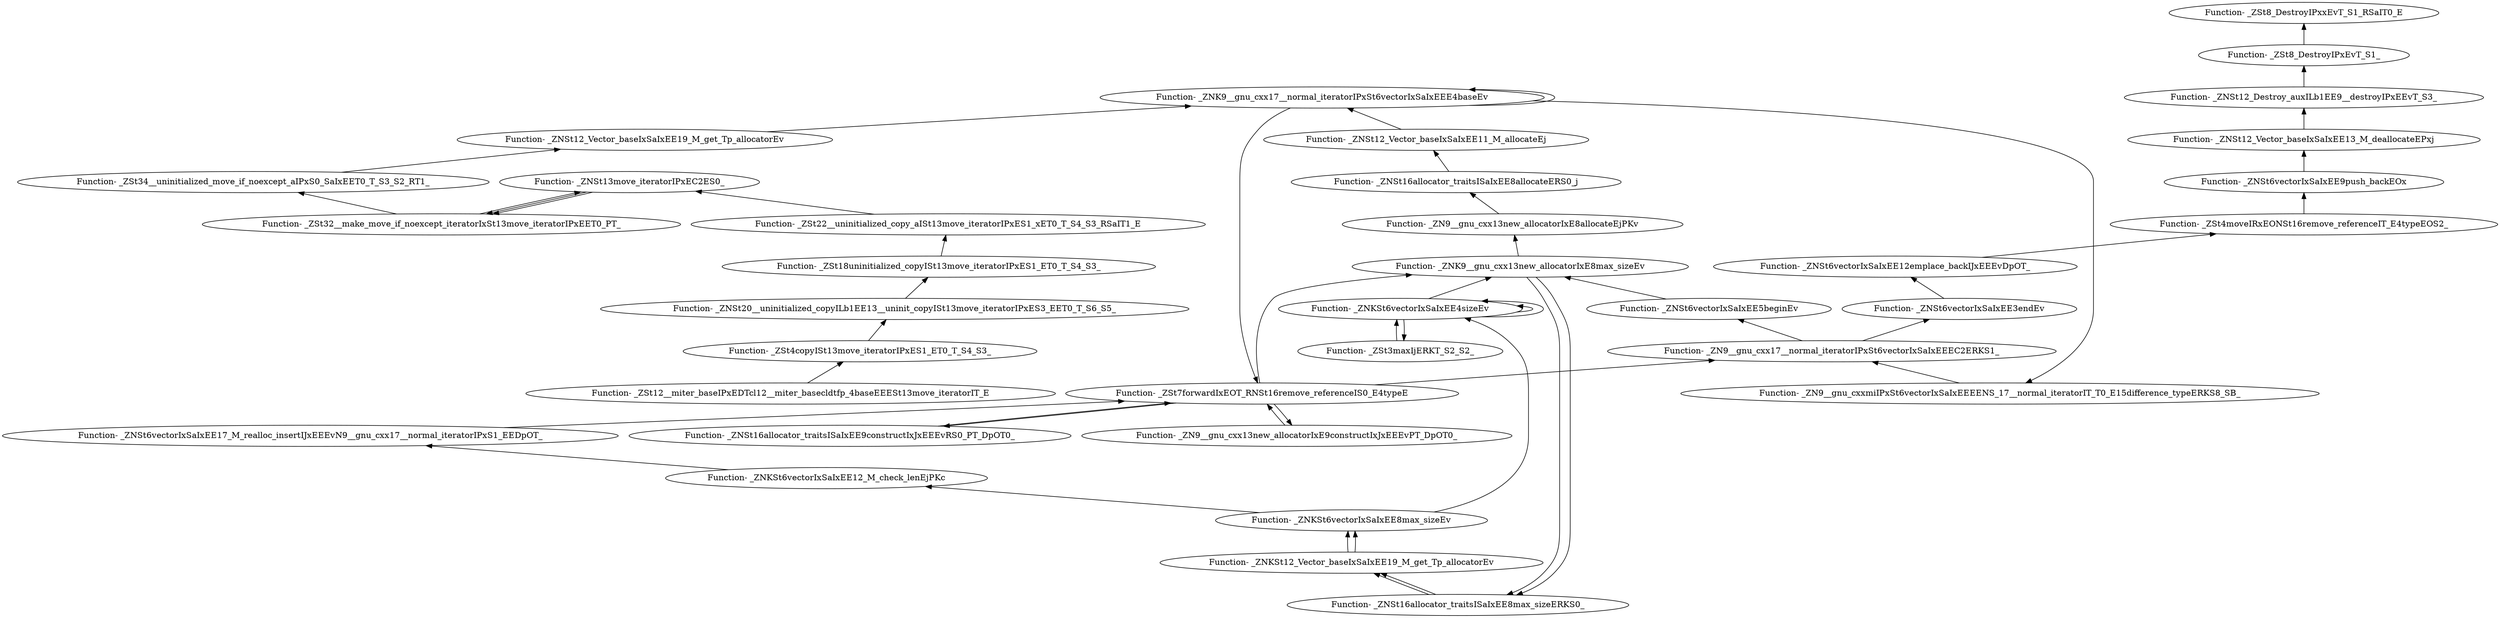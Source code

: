 digraph {
	"Function- _ZSt12__miter_baseIPxEDTcl12__miter_basecldtfp_4baseEEESt13move_iteratorIT_E"
	"Function- _ZSt4copyISt13move_iteratorIPxES1_ET0_T_S4_S3_"
	"Function- _ZSt4copyISt13move_iteratorIPxES1_ET0_T_S4_S3_" -> "Function- _ZSt12__miter_baseIPxEDTcl12__miter_basecldtfp_4baseEEESt13move_iteratorIT_E" [dir=back]
	"Function- _ZNSt20__uninitialized_copyILb1EE13__uninit_copyISt13move_iteratorIPxES3_EET0_T_S6_S5_"
	"Function- _ZNSt20__uninitialized_copyILb1EE13__uninit_copyISt13move_iteratorIPxES3_EET0_T_S6_S5_" -> "Function- _ZSt4copyISt13move_iteratorIPxES1_ET0_T_S4_S3_" [dir=back]
	"Function- _ZSt18uninitialized_copyISt13move_iteratorIPxES1_ET0_T_S4_S3_"
	"Function- _ZSt18uninitialized_copyISt13move_iteratorIPxES1_ET0_T_S4_S3_" -> "Function- _ZNSt20__uninitialized_copyILb1EE13__uninit_copyISt13move_iteratorIPxES3_EET0_T_S6_S5_" [dir=back]
	"Function- _ZSt22__uninitialized_copy_aISt13move_iteratorIPxES1_xET0_T_S4_S3_RSaIT1_E"
	"Function- _ZSt22__uninitialized_copy_aISt13move_iteratorIPxES1_xET0_T_S4_S3_RSaIT1_E" -> "Function- _ZSt18uninitialized_copyISt13move_iteratorIPxES1_ET0_T_S4_S3_" [dir=back]
	"Function- _ZNSt13move_iteratorIPxEC2ES0_"
	"Function- _ZNSt13move_iteratorIPxEC2ES0_" -> "Function- _ZSt22__uninitialized_copy_aISt13move_iteratorIPxES1_xET0_T_S4_S3_RSaIT1_E" [dir=back]
	"Function- _ZSt32__make_move_if_noexcept_iteratorIxSt13move_iteratorIPxEET0_PT_"
	"Function- _ZSt32__make_move_if_noexcept_iteratorIxSt13move_iteratorIPxEET0_PT_" -> "Function- _ZNSt13move_iteratorIPxEC2ES0_" [dir=back]
	"Function- _ZNSt13move_iteratorIPxEC2ES0_"
	"Function- _ZNSt13move_iteratorIPxEC2ES0_" -> "Function- _ZSt32__make_move_if_noexcept_iteratorIxSt13move_iteratorIPxEET0_PT_" [dir=back]
	"Function- _ZSt32__make_move_if_noexcept_iteratorIxSt13move_iteratorIPxEET0_PT_"
	"Function- _ZSt32__make_move_if_noexcept_iteratorIxSt13move_iteratorIPxEET0_PT_" -> "Function- _ZNSt13move_iteratorIPxEC2ES0_" [dir=back]
	"Function- _ZSt34__uninitialized_move_if_noexcept_aIPxS0_SaIxEET0_T_S3_S2_RT1_"
	"Function- _ZSt34__uninitialized_move_if_noexcept_aIPxS0_SaIxEET0_T_S3_S2_RT1_" -> "Function- _ZSt32__make_move_if_noexcept_iteratorIxSt13move_iteratorIPxEET0_PT_" [dir=back]
	"Function- _ZNSt12_Vector_baseIxSaIxEE19_M_get_Tp_allocatorEv"
	"Function- _ZNSt12_Vector_baseIxSaIxEE19_M_get_Tp_allocatorEv" -> "Function- _ZSt34__uninitialized_move_if_noexcept_aIPxS0_SaIxEET0_T_S3_S2_RT1_" [dir=back]
	"Function- _ZNK9__gnu_cxx17__normal_iteratorIPxSt6vectorIxSaIxEEE4baseEv"
	"Function- _ZNK9__gnu_cxx17__normal_iteratorIPxSt6vectorIxSaIxEEE4baseEv" -> "Function- _ZNSt12_Vector_baseIxSaIxEE19_M_get_Tp_allocatorEv" [dir=back]
	"Function- _ZSt7forwardIxEOT_RNSt16remove_referenceIS0_E4typeE"
	"Function- _ZSt7forwardIxEOT_RNSt16remove_referenceIS0_E4typeE" -> "Function- _ZNK9__gnu_cxx17__normal_iteratorIPxSt6vectorIxSaIxEEE4baseEv" [dir=back]
	"Function- _ZN9__gnu_cxx13new_allocatorIxE9constructIxJxEEEvPT_DpOT0_"
	"Function- _ZN9__gnu_cxx13new_allocatorIxE9constructIxJxEEEvPT_DpOT0_" -> "Function- _ZSt7forwardIxEOT_RNSt16remove_referenceIS0_E4typeE" [dir=back]
	"Function- _ZSt7forwardIxEOT_RNSt16remove_referenceIS0_E4typeE"
	"Function- _ZSt7forwardIxEOT_RNSt16remove_referenceIS0_E4typeE" -> "Function- _ZN9__gnu_cxx13new_allocatorIxE9constructIxJxEEEvPT_DpOT0_" [dir=back]
	"Function- _ZNSt16allocator_traitsISaIxEE9constructIxJxEEEvRS0_PT_DpOT0_"
	"Function- _ZNSt16allocator_traitsISaIxEE9constructIxJxEEEvRS0_PT_DpOT0_" -> "Function- _ZSt7forwardIxEOT_RNSt16remove_referenceIS0_E4typeE" [dir=back]
	"Function- _ZSt7forwardIxEOT_RNSt16remove_referenceIS0_E4typeE"
	"Function- _ZSt7forwardIxEOT_RNSt16remove_referenceIS0_E4typeE" -> "Function- _ZNSt16allocator_traitsISaIxEE9constructIxJxEEEvRS0_PT_DpOT0_" [dir=back]
	"Function- _ZNK9__gnu_cxx13new_allocatorIxE8max_sizeEv"
	"Function- _ZNK9__gnu_cxx13new_allocatorIxE8max_sizeEv" -> "Function- _ZSt7forwardIxEOT_RNSt16remove_referenceIS0_E4typeE" [dir=back]
	"Function- _ZN9__gnu_cxx13new_allocatorIxE8allocateEjPKv"
	"Function- _ZN9__gnu_cxx13new_allocatorIxE8allocateEjPKv" -> "Function- _ZNK9__gnu_cxx13new_allocatorIxE8max_sizeEv" [dir=back]
	"Function- _ZNSt16allocator_traitsISaIxEE8allocateERS0_j"
	"Function- _ZNSt16allocator_traitsISaIxEE8allocateERS0_j" -> "Function- _ZN9__gnu_cxx13new_allocatorIxE8allocateEjPKv" [dir=back]
	"Function- _ZNSt12_Vector_baseIxSaIxEE11_M_allocateEj"
	"Function- _ZNSt12_Vector_baseIxSaIxEE11_M_allocateEj" -> "Function- _ZNSt16allocator_traitsISaIxEE8allocateERS0_j" [dir=back]
	"Function- _ZNK9__gnu_cxx17__normal_iteratorIPxSt6vectorIxSaIxEEE4baseEv"
	"Function- _ZNK9__gnu_cxx17__normal_iteratorIPxSt6vectorIxSaIxEEE4baseEv" -> "Function- _ZNSt12_Vector_baseIxSaIxEE11_M_allocateEj" [dir=back]
	"Function- _ZNK9__gnu_cxx17__normal_iteratorIPxSt6vectorIxSaIxEEE4baseEv"
	"Function- _ZNK9__gnu_cxx17__normal_iteratorIPxSt6vectorIxSaIxEEE4baseEv" -> "Function- _ZNK9__gnu_cxx17__normal_iteratorIPxSt6vectorIxSaIxEEE4baseEv" [dir=back]
	"Function- _ZN9__gnu_cxxmiIPxSt6vectorIxSaIxEEEENS_17__normal_iteratorIT_T0_E15difference_typeERKS8_SB_"
	"Function- _ZN9__gnu_cxxmiIPxSt6vectorIxSaIxEEEENS_17__normal_iteratorIT_T0_E15difference_typeERKS8_SB_" -> "Function- _ZNK9__gnu_cxx17__normal_iteratorIPxSt6vectorIxSaIxEEE4baseEv" [dir=back]
	"Function- _ZN9__gnu_cxx17__normal_iteratorIPxSt6vectorIxSaIxEEEC2ERKS1_"
	"Function- _ZN9__gnu_cxx17__normal_iteratorIPxSt6vectorIxSaIxEEEC2ERKS1_" -> "Function- _ZN9__gnu_cxxmiIPxSt6vectorIxSaIxEEEENS_17__normal_iteratorIT_T0_E15difference_typeERKS8_SB_" [dir=back]
	"Function- _ZNSt6vectorIxSaIxEE5beginEv"
	"Function- _ZNSt6vectorIxSaIxEE5beginEv" -> "Function- _ZN9__gnu_cxx17__normal_iteratorIPxSt6vectorIxSaIxEEEC2ERKS1_" [dir=back]
	"Function- _ZNK9__gnu_cxx13new_allocatorIxE8max_sizeEv"
	"Function- _ZNK9__gnu_cxx13new_allocatorIxE8max_sizeEv" -> "Function- _ZNSt6vectorIxSaIxEE5beginEv" [dir=back]
	"Function- _ZNSt16allocator_traitsISaIxEE8max_sizeERKS0_"
	"Function- _ZNSt16allocator_traitsISaIxEE8max_sizeERKS0_" -> "Function- _ZNK9__gnu_cxx13new_allocatorIxE8max_sizeEv" [dir=back]
	"Function- _ZNKSt12_Vector_baseIxSaIxEE19_M_get_Tp_allocatorEv"
	"Function- _ZNKSt12_Vector_baseIxSaIxEE19_M_get_Tp_allocatorEv" -> "Function- _ZNSt16allocator_traitsISaIxEE8max_sizeERKS0_" [dir=back]
	"Function- _ZNKSt6vectorIxSaIxEE8max_sizeEv"
	"Function- _ZNKSt6vectorIxSaIxEE8max_sizeEv" -> "Function- _ZNKSt12_Vector_baseIxSaIxEE19_M_get_Tp_allocatorEv" [dir=back]
	"Function- _ZNKSt6vectorIxSaIxEE4sizeEv"
	"Function- _ZNKSt6vectorIxSaIxEE4sizeEv" -> "Function- _ZNKSt6vectorIxSaIxEE8max_sizeEv" [dir=back]
	"Function- _ZSt3maxIjERKT_S2_S2_"
	"Function- _ZSt3maxIjERKT_S2_S2_" -> "Function- _ZNKSt6vectorIxSaIxEE4sizeEv" [dir=back]
	"Function- _ZNKSt6vectorIxSaIxEE4sizeEv"
	"Function- _ZNKSt6vectorIxSaIxEE4sizeEv" -> "Function- _ZSt3maxIjERKT_S2_S2_" [dir=back]
	"Function- _ZNKSt6vectorIxSaIxEE4sizeEv"
	"Function- _ZNKSt6vectorIxSaIxEE4sizeEv" -> "Function- _ZNKSt6vectorIxSaIxEE4sizeEv" [dir=back]
	"Function- _ZNKSt6vectorIxSaIxEE4sizeEv"
	"Function- _ZNKSt6vectorIxSaIxEE4sizeEv" -> "Function- _ZNKSt6vectorIxSaIxEE4sizeEv" [dir=back]
	"Function- _ZNK9__gnu_cxx13new_allocatorIxE8max_sizeEv"
	"Function- _ZNK9__gnu_cxx13new_allocatorIxE8max_sizeEv" -> "Function- _ZNKSt6vectorIxSaIxEE4sizeEv" [dir=back]
	"Function- _ZNSt16allocator_traitsISaIxEE8max_sizeERKS0_"
	"Function- _ZNSt16allocator_traitsISaIxEE8max_sizeERKS0_" -> "Function- _ZNK9__gnu_cxx13new_allocatorIxE8max_sizeEv" [dir=back]
	"Function- _ZNKSt12_Vector_baseIxSaIxEE19_M_get_Tp_allocatorEv"
	"Function- _ZNKSt12_Vector_baseIxSaIxEE19_M_get_Tp_allocatorEv" -> "Function- _ZNSt16allocator_traitsISaIxEE8max_sizeERKS0_" [dir=back]
	"Function- _ZNKSt6vectorIxSaIxEE8max_sizeEv"
	"Function- _ZNKSt6vectorIxSaIxEE8max_sizeEv" -> "Function- _ZNKSt12_Vector_baseIxSaIxEE19_M_get_Tp_allocatorEv" [dir=back]
	"Function- _ZNKSt6vectorIxSaIxEE12_M_check_lenEjPKc"
	"Function- _ZNKSt6vectorIxSaIxEE12_M_check_lenEjPKc" -> "Function- _ZNKSt6vectorIxSaIxEE8max_sizeEv" [dir=back]
	"Function- _ZNSt6vectorIxSaIxEE17_M_realloc_insertIJxEEEvN9__gnu_cxx17__normal_iteratorIPxS1_EEDpOT_"
	"Function- _ZNSt6vectorIxSaIxEE17_M_realloc_insertIJxEEEvN9__gnu_cxx17__normal_iteratorIPxS1_EEDpOT_" -> "Function- _ZNKSt6vectorIxSaIxEE12_M_check_lenEjPKc" [dir=back]
	"Function- _ZSt7forwardIxEOT_RNSt16remove_referenceIS0_E4typeE"
	"Function- _ZSt7forwardIxEOT_RNSt16remove_referenceIS0_E4typeE" -> "Function- _ZNSt6vectorIxSaIxEE17_M_realloc_insertIJxEEEvN9__gnu_cxx17__normal_iteratorIPxS1_EEDpOT_" [dir=back]
	"Function- _ZN9__gnu_cxx17__normal_iteratorIPxSt6vectorIxSaIxEEEC2ERKS1_"
	"Function- _ZN9__gnu_cxx17__normal_iteratorIPxSt6vectorIxSaIxEEEC2ERKS1_" -> "Function- _ZSt7forwardIxEOT_RNSt16remove_referenceIS0_E4typeE" [dir=back]
	"Function- _ZNSt6vectorIxSaIxEE3endEv"
	"Function- _ZNSt6vectorIxSaIxEE3endEv" -> "Function- _ZN9__gnu_cxx17__normal_iteratorIPxSt6vectorIxSaIxEEEC2ERKS1_" [dir=back]
	"Function- _ZNSt6vectorIxSaIxEE12emplace_backIJxEEEvDpOT_"
	"Function- _ZNSt6vectorIxSaIxEE12emplace_backIJxEEEvDpOT_" -> "Function- _ZNSt6vectorIxSaIxEE3endEv" [dir=back]
	"Function- _ZSt4moveIRxEONSt16remove_referenceIT_E4typeEOS2_"
	"Function- _ZSt4moveIRxEONSt16remove_referenceIT_E4typeEOS2_" -> "Function- _ZNSt6vectorIxSaIxEE12emplace_backIJxEEEvDpOT_" [dir=back]
	"Function- _ZNSt6vectorIxSaIxEE9push_backEOx"
	"Function- _ZNSt6vectorIxSaIxEE9push_backEOx" -> "Function- _ZSt4moveIRxEONSt16remove_referenceIT_E4typeEOS2_" [dir=back]
	"Function- _ZNSt12_Vector_baseIxSaIxEE13_M_deallocateEPxj"
	"Function- _ZNSt12_Vector_baseIxSaIxEE13_M_deallocateEPxj" -> "Function- _ZNSt6vectorIxSaIxEE9push_backEOx" [dir=back]
	"Function- _ZNSt12_Destroy_auxILb1EE9__destroyIPxEEvT_S3_"
	"Function- _ZNSt12_Destroy_auxILb1EE9__destroyIPxEEvT_S3_" -> "Function- _ZNSt12_Vector_baseIxSaIxEE13_M_deallocateEPxj" [dir=back]
	"Function- _ZSt8_DestroyIPxEvT_S1_"
	"Function- _ZSt8_DestroyIPxEvT_S1_" -> "Function- _ZNSt12_Destroy_auxILb1EE9__destroyIPxEEvT_S3_" [dir=back]
	"Function- _ZSt8_DestroyIPxxEvT_S1_RSaIT0_E"
	"Function- _ZSt8_DestroyIPxxEvT_S1_RSaIT0_E" -> "Function- _ZSt8_DestroyIPxEvT_S1_" [dir=back]
}
